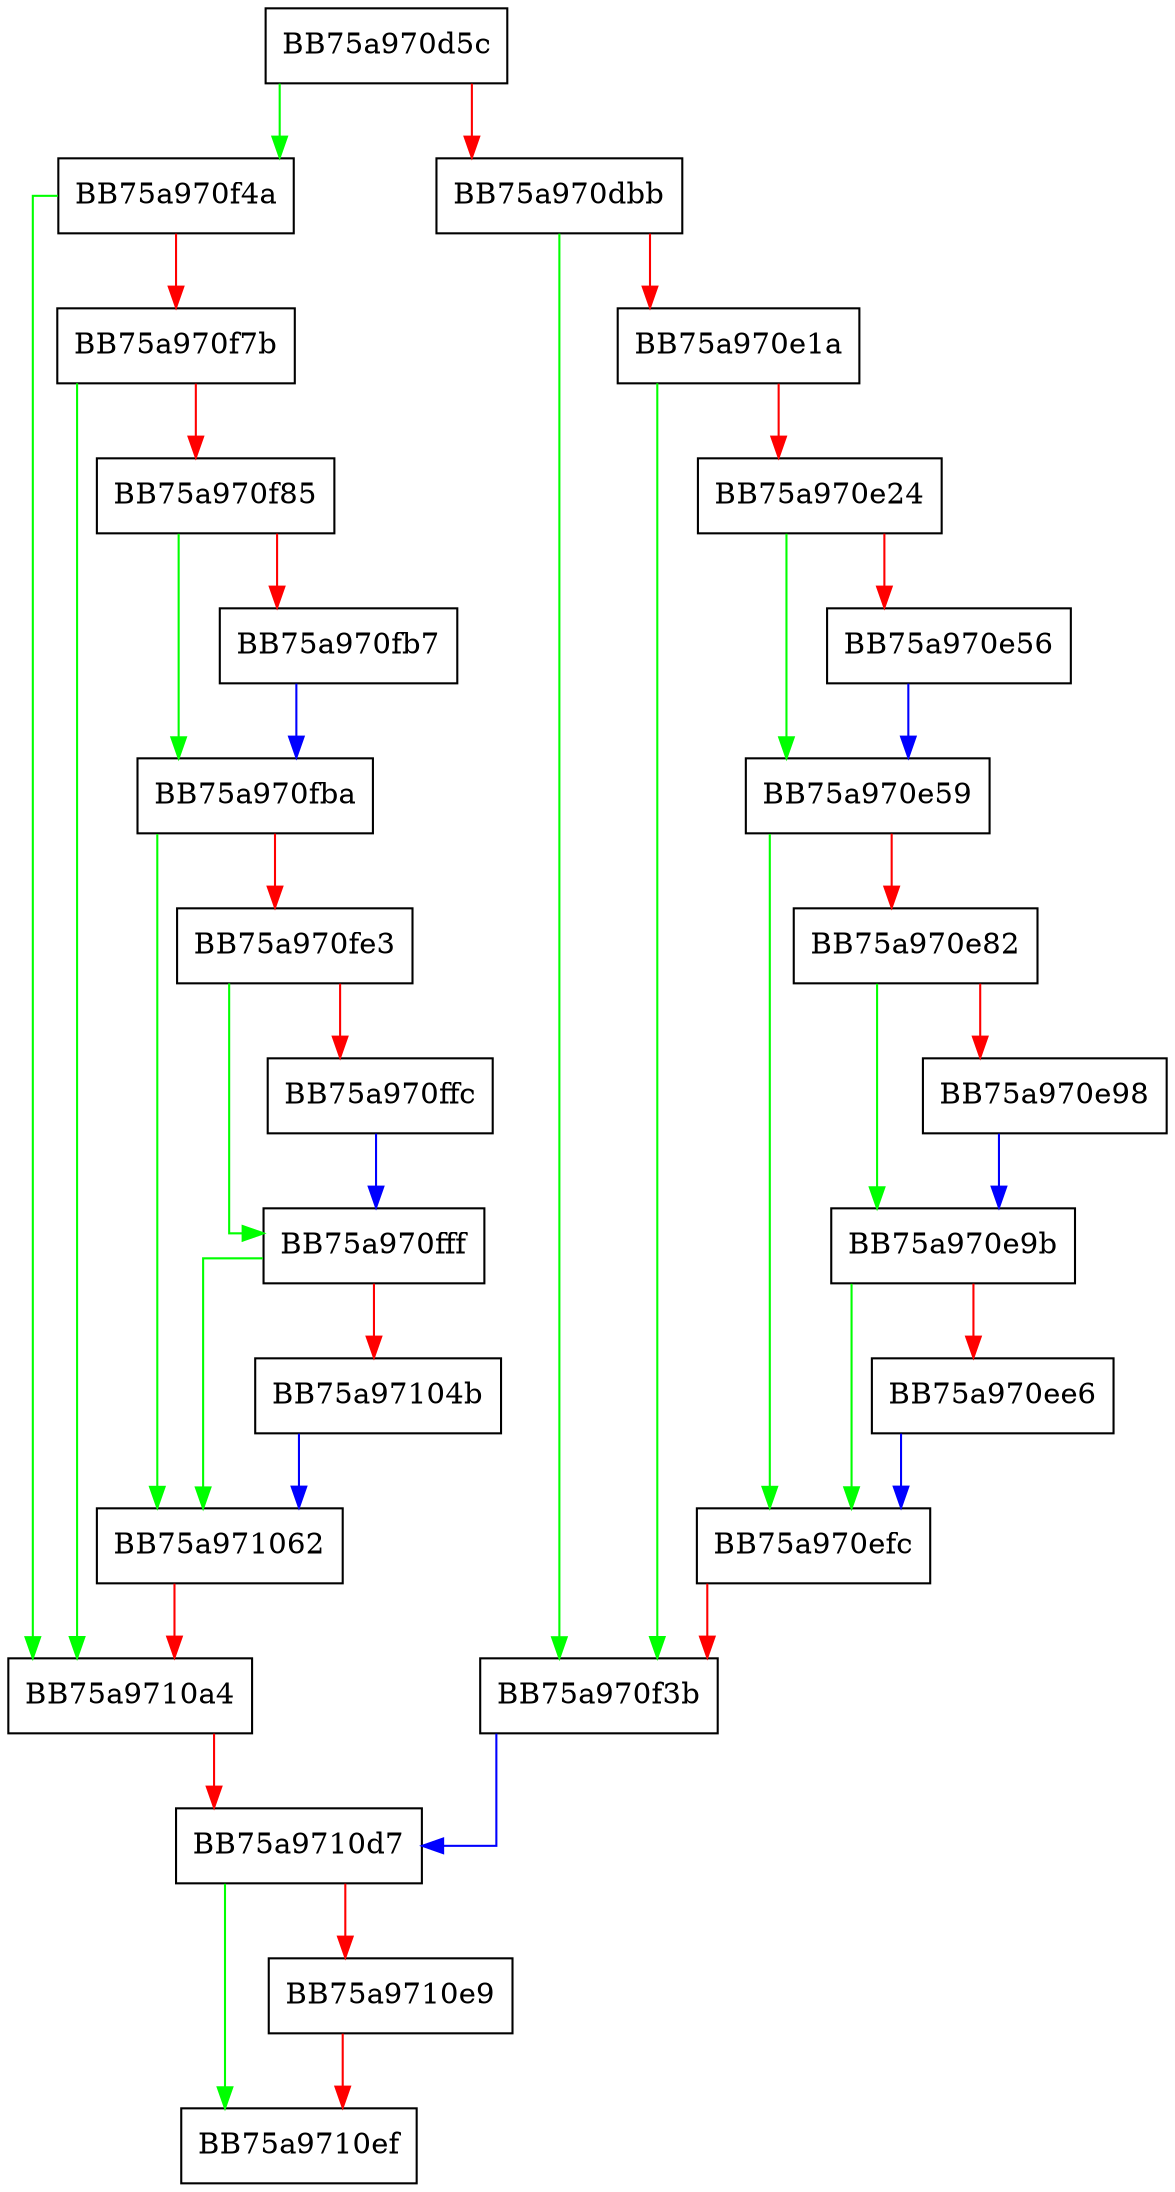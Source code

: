 digraph create_plugin {
  node [shape="box"];
  graph [splines=ortho];
  BB75a970d5c -> BB75a970f4a [color="green"];
  BB75a970d5c -> BB75a970dbb [color="red"];
  BB75a970dbb -> BB75a970f3b [color="green"];
  BB75a970dbb -> BB75a970e1a [color="red"];
  BB75a970e1a -> BB75a970f3b [color="green"];
  BB75a970e1a -> BB75a970e24 [color="red"];
  BB75a970e24 -> BB75a970e59 [color="green"];
  BB75a970e24 -> BB75a970e56 [color="red"];
  BB75a970e56 -> BB75a970e59 [color="blue"];
  BB75a970e59 -> BB75a970efc [color="green"];
  BB75a970e59 -> BB75a970e82 [color="red"];
  BB75a970e82 -> BB75a970e9b [color="green"];
  BB75a970e82 -> BB75a970e98 [color="red"];
  BB75a970e98 -> BB75a970e9b [color="blue"];
  BB75a970e9b -> BB75a970efc [color="green"];
  BB75a970e9b -> BB75a970ee6 [color="red"];
  BB75a970ee6 -> BB75a970efc [color="blue"];
  BB75a970efc -> BB75a970f3b [color="red"];
  BB75a970f3b -> BB75a9710d7 [color="blue"];
  BB75a970f4a -> BB75a9710a4 [color="green"];
  BB75a970f4a -> BB75a970f7b [color="red"];
  BB75a970f7b -> BB75a9710a4 [color="green"];
  BB75a970f7b -> BB75a970f85 [color="red"];
  BB75a970f85 -> BB75a970fba [color="green"];
  BB75a970f85 -> BB75a970fb7 [color="red"];
  BB75a970fb7 -> BB75a970fba [color="blue"];
  BB75a970fba -> BB75a971062 [color="green"];
  BB75a970fba -> BB75a970fe3 [color="red"];
  BB75a970fe3 -> BB75a970fff [color="green"];
  BB75a970fe3 -> BB75a970ffc [color="red"];
  BB75a970ffc -> BB75a970fff [color="blue"];
  BB75a970fff -> BB75a971062 [color="green"];
  BB75a970fff -> BB75a97104b [color="red"];
  BB75a97104b -> BB75a971062 [color="blue"];
  BB75a971062 -> BB75a9710a4 [color="red"];
  BB75a9710a4 -> BB75a9710d7 [color="red"];
  BB75a9710d7 -> BB75a9710ef [color="green"];
  BB75a9710d7 -> BB75a9710e9 [color="red"];
  BB75a9710e9 -> BB75a9710ef [color="red"];
}